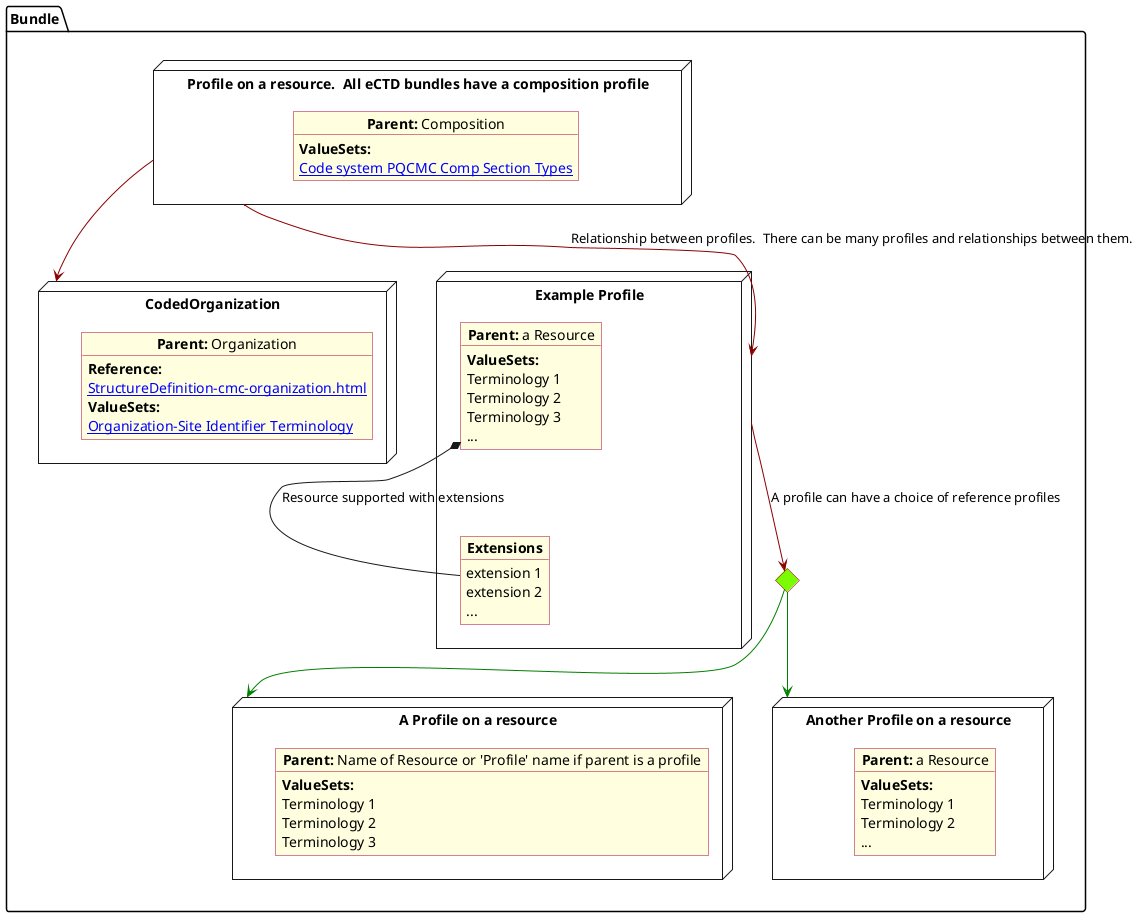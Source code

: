 @startuml legend
allowmixing
'Mixed model of use case and object
skinparam svgDimensionStyle false
skinparam ObjectBackgroundColor LightYellow
skinparam ObjectBorderColor #A80036
skinparam activityDiamondBorderColor #A80036
skinparam activityDiamondBackgroundColor lawnGreen
skinparam ClassBorderThickness 4

package "Bundle" as NODES {
  node "A Profile on a resource" as Nameprofile {
    object "**Parent:** Name of Resource or 'Profile' name if parent is a profile" as objcs {
      **ValueSets:**
      Terminology 1
      Terminology 2
      Terminology 3
    }
  }

  node "CodedOrganization" as NSO {

    object "**Parent:** Organization" as objAu {
      **Reference:**
      [[StructureDefinition-cmc-organization.html]]
      **ValueSets:**
      [[ValueSet-pqcmc-org-identifier-type-terminology.html Organization-Site Identifier Terminology]]
    }
  }

  diamond CH

  node "Example Profile" as NN {

    object "**Parent:** a Resource" as obj3 {
      **ValueSets:**
      Terminology 1
      Terminology 2
      Terminology 3
      ...
    }
    object "**Extensions**" as objExs {
      extension 1
      extension 2
      ...
    }
    obj3 *-- objExs : Resource supported with extensions

  }

  node "Profile on a resource.  All eCTD bundles have a composition profile" as N1 {

    object "**Parent:** Composition" as obj1 {
      **ValueSets:**
      [[ValueSet-cmc-comp-section-types-vs.html Code system PQCMC Comp Section Types]]
    }

  }

  node "Another Profile on a resource" as NN3 {

    object "**Parent:** a Resource" as obj33 {
      **ValueSets:**
      Terminology 1
      Terminology 2
      ...
    }
  }

  N1 -[#darkred]-> NSO
  NN -[#darkred]-> CH : A profile can have a choice of reference profiles
  CH -[#green]-> Nameprofile
  CH -[#green]-> NN3
  N1 -[#darkred]-> NN :  Relationship between profiles.  There can be many profiles and relationships between them.
}
@enduml
